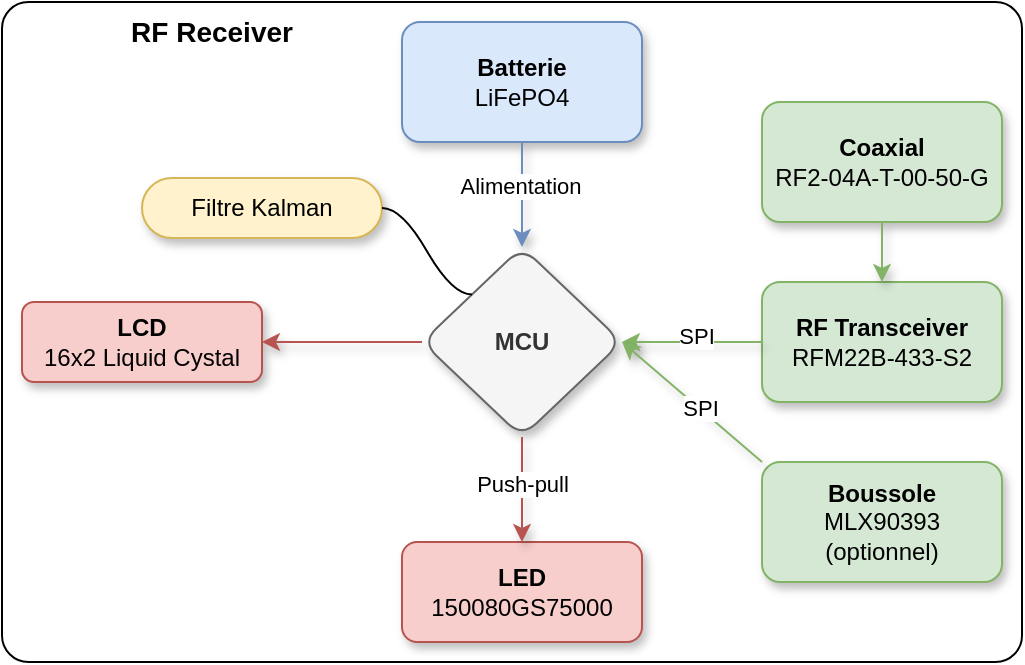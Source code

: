 <mxfile version="24.7.17">
  <diagram name="Page-1" id="NxskJo8XqlLwWPvengEt">
    <mxGraphModel dx="1050" dy="621" grid="1" gridSize="10" guides="1" tooltips="1" connect="1" arrows="1" fold="1" page="1" pageScale="1" pageWidth="827" pageHeight="1169" math="0" shadow="0">
      <root>
        <mxCell id="0" />
        <mxCell id="1" parent="0" />
        <mxCell id="VUWoUcHbOZ1ha3Gr5_bl-1" value="" style="rounded=1;whiteSpace=wrap;html=1;imageWidth=24;arcSize=4;" parent="1" vertex="1">
          <mxGeometry x="140" y="210" width="510" height="330" as="geometry" />
        </mxCell>
        <mxCell id="VUWoUcHbOZ1ha3Gr5_bl-3" value="&lt;b&gt;MCU&lt;/b&gt;" style="rhombus;whiteSpace=wrap;html=1;rounded=1;shadow=1;fillColor=#f5f5f5;fontColor=#333333;strokeColor=#666666;" parent="1" vertex="1">
          <mxGeometry x="350" y="332.5" width="100" height="95" as="geometry" />
        </mxCell>
        <mxCell id="VUWoUcHbOZ1ha3Gr5_bl-4" value="&lt;div&gt;&lt;b&gt;RF Transceiver&lt;/b&gt;&lt;/div&gt;RFM22B-433-S2" style="rounded=1;whiteSpace=wrap;html=1;fillColor=#d5e8d4;strokeColor=#82b366;shadow=1;" parent="1" vertex="1">
          <mxGeometry x="520" y="350" width="120" height="60" as="geometry" />
        </mxCell>
        <mxCell id="VUWoUcHbOZ1ha3Gr5_bl-5" value="&lt;b&gt;Coaxial&lt;/b&gt;&lt;div&gt;RF2-04A-T-00-50-G&lt;br&gt;&lt;/div&gt;" style="rounded=1;whiteSpace=wrap;html=1;fillColor=#d5e8d4;strokeColor=#82b366;shadow=1;" parent="1" vertex="1">
          <mxGeometry x="520" y="260" width="120" height="60" as="geometry" />
        </mxCell>
        <mxCell id="VUWoUcHbOZ1ha3Gr5_bl-10" value="&lt;b&gt;LCD&lt;/b&gt;&lt;div&gt;16x2 Liquid Cystal&lt;/div&gt;" style="rounded=1;whiteSpace=wrap;html=1;fillColor=#f8cecc;strokeColor=#b85450;shadow=1;" parent="1" vertex="1">
          <mxGeometry x="150" y="360" width="120" height="40" as="geometry" />
        </mxCell>
        <mxCell id="VUWoUcHbOZ1ha3Gr5_bl-11" style="edgeStyle=orthogonalEdgeStyle;rounded=0;orthogonalLoop=1;jettySize=auto;html=1;exitX=0.5;exitY=1;exitDx=0;exitDy=0;" parent="1" source="VUWoUcHbOZ1ha3Gr5_bl-10" target="VUWoUcHbOZ1ha3Gr5_bl-10" edge="1">
          <mxGeometry relative="1" as="geometry" />
        </mxCell>
        <mxCell id="VUWoUcHbOZ1ha3Gr5_bl-12" value="" style="endArrow=classic;html=1;rounded=0;entryX=1;entryY=0.5;entryDx=0;entryDy=0;exitX=0;exitY=0.5;exitDx=0;exitDy=0;fillColor=#f8cecc;strokeColor=#b85450;shadow=1;" parent="1" source="VUWoUcHbOZ1ha3Gr5_bl-3" target="VUWoUcHbOZ1ha3Gr5_bl-10" edge="1">
          <mxGeometry width="50" height="50" relative="1" as="geometry">
            <mxPoint x="390" y="430" as="sourcePoint" />
            <mxPoint x="440" y="380" as="targetPoint" />
          </mxGeometry>
        </mxCell>
        <mxCell id="VUWoUcHbOZ1ha3Gr5_bl-15" value="&lt;b&gt;Batterie&lt;/b&gt;&lt;div&gt;LiFePO4&lt;/div&gt;" style="rounded=1;whiteSpace=wrap;html=1;fillColor=#dae8fc;strokeColor=#6c8ebf;shadow=1;" parent="1" vertex="1">
          <mxGeometry x="340" y="220" width="120" height="60" as="geometry" />
        </mxCell>
        <mxCell id="VUWoUcHbOZ1ha3Gr5_bl-16" value="" style="endArrow=classic;html=1;rounded=0;exitX=0.5;exitY=1;exitDx=0;exitDy=0;entryX=0.5;entryY=0;entryDx=0;entryDy=0;fillColor=#dae8fc;strokeColor=#6c8ebf;shadow=1;" parent="1" source="VUWoUcHbOZ1ha3Gr5_bl-15" target="VUWoUcHbOZ1ha3Gr5_bl-3" edge="1">
          <mxGeometry width="50" height="50" relative="1" as="geometry">
            <mxPoint x="390" y="430" as="sourcePoint" />
            <mxPoint x="440" y="380" as="targetPoint" />
          </mxGeometry>
        </mxCell>
        <mxCell id="VUWoUcHbOZ1ha3Gr5_bl-17" value="Alimentation" style="edgeLabel;html=1;align=center;verticalAlign=middle;resizable=0;points=[];" parent="VUWoUcHbOZ1ha3Gr5_bl-16" vertex="1" connectable="0">
          <mxGeometry x="-0.162" y="-1" relative="1" as="geometry">
            <mxPoint as="offset" />
          </mxGeometry>
        </mxCell>
        <mxCell id="VUWoUcHbOZ1ha3Gr5_bl-18" value="&lt;b&gt;LED&lt;/b&gt;&lt;div&gt;150080GS75000&lt;br&gt;&lt;/div&gt;" style="rounded=1;whiteSpace=wrap;html=1;fillColor=#f8cecc;strokeColor=#b85450;shadow=1;" parent="1" vertex="1">
          <mxGeometry x="340" y="480" width="120" height="50" as="geometry" />
        </mxCell>
        <mxCell id="VUWoUcHbOZ1ha3Gr5_bl-19" value="" style="endArrow=classic;html=1;rounded=0;entryX=0.5;entryY=0;entryDx=0;entryDy=0;exitX=0.5;exitY=1;exitDx=0;exitDy=0;fillColor=#f8cecc;strokeColor=#b85450;shadow=1;" parent="1" source="VUWoUcHbOZ1ha3Gr5_bl-3" target="VUWoUcHbOZ1ha3Gr5_bl-18" edge="1">
          <mxGeometry width="50" height="50" relative="1" as="geometry">
            <mxPoint x="390" y="430" as="sourcePoint" />
            <mxPoint x="440" y="380" as="targetPoint" />
          </mxGeometry>
        </mxCell>
        <mxCell id="VUWoUcHbOZ1ha3Gr5_bl-20" value="Push-pull" style="edgeLabel;html=1;align=center;verticalAlign=middle;resizable=0;points=[];" parent="VUWoUcHbOZ1ha3Gr5_bl-19" vertex="1" connectable="0">
          <mxGeometry x="-0.103" relative="1" as="geometry">
            <mxPoint as="offset" />
          </mxGeometry>
        </mxCell>
        <mxCell id="VUWoUcHbOZ1ha3Gr5_bl-22" value="&lt;font style=&quot;font-size: 14px;&quot;&gt;&lt;b&gt;RF Receiver&lt;/b&gt;&lt;/font&gt;" style="text;html=1;align=center;verticalAlign=middle;whiteSpace=wrap;rounded=0;" parent="1" vertex="1">
          <mxGeometry x="190" y="210" width="110" height="30" as="geometry" />
        </mxCell>
        <mxCell id="N112UVhj9Pre4B2FK2SM-1" value="&lt;b&gt;Boussole&lt;/b&gt;&lt;div&gt;MLX90393&lt;br&gt;&lt;/div&gt;&lt;div&gt;(optionnel)&lt;/div&gt;" style="rounded=1;whiteSpace=wrap;html=1;fillColor=#d5e8d4;strokeColor=#82b366;shadow=1;" vertex="1" parent="1">
          <mxGeometry x="520" y="440" width="120" height="60" as="geometry" />
        </mxCell>
        <mxCell id="N112UVhj9Pre4B2FK2SM-2" value="" style="endArrow=classic;html=1;rounded=0;entryX=0.5;entryY=0;entryDx=0;entryDy=0;exitX=0.5;exitY=1;exitDx=0;exitDy=0;fillColor=#d5e8d4;strokeColor=#82b366;shadow=1;" edge="1" parent="1" source="VUWoUcHbOZ1ha3Gr5_bl-5" target="VUWoUcHbOZ1ha3Gr5_bl-4">
          <mxGeometry width="50" height="50" relative="1" as="geometry">
            <mxPoint x="270" y="350" as="sourcePoint" />
            <mxPoint x="320" y="300" as="targetPoint" />
          </mxGeometry>
        </mxCell>
        <mxCell id="N112UVhj9Pre4B2FK2SM-3" value="" style="endArrow=classic;html=1;rounded=0;entryX=1;entryY=0.5;entryDx=0;entryDy=0;exitX=0;exitY=0.5;exitDx=0;exitDy=0;fillColor=#d5e8d4;strokeColor=#82b366;shadow=1;" edge="1" parent="1" source="VUWoUcHbOZ1ha3Gr5_bl-4" target="VUWoUcHbOZ1ha3Gr5_bl-3">
          <mxGeometry width="50" height="50" relative="1" as="geometry">
            <mxPoint x="270" y="350" as="sourcePoint" />
            <mxPoint x="320" y="300" as="targetPoint" />
          </mxGeometry>
        </mxCell>
        <mxCell id="N112UVhj9Pre4B2FK2SM-4" value="SPI" style="edgeLabel;html=1;align=center;verticalAlign=middle;resizable=0;points=[];" vertex="1" connectable="0" parent="N112UVhj9Pre4B2FK2SM-3">
          <mxGeometry x="-0.051" y="-3" relative="1" as="geometry">
            <mxPoint as="offset" />
          </mxGeometry>
        </mxCell>
        <mxCell id="N112UVhj9Pre4B2FK2SM-6" value="" style="endArrow=classic;html=1;rounded=0;exitX=0;exitY=0;exitDx=0;exitDy=0;entryX=1;entryY=0.5;entryDx=0;entryDy=0;fillColor=#d5e8d4;strokeColor=#82b366;shadow=1;" edge="1" parent="1" source="N112UVhj9Pre4B2FK2SM-1" target="VUWoUcHbOZ1ha3Gr5_bl-3">
          <mxGeometry width="50" height="50" relative="1" as="geometry">
            <mxPoint x="270" y="350" as="sourcePoint" />
            <mxPoint x="320" y="300" as="targetPoint" />
          </mxGeometry>
        </mxCell>
        <mxCell id="N112UVhj9Pre4B2FK2SM-7" value="SPI" style="edgeLabel;html=1;align=center;verticalAlign=middle;resizable=0;points=[];" vertex="1" connectable="0" parent="N112UVhj9Pre4B2FK2SM-6">
          <mxGeometry x="-0.105" relative="1" as="geometry">
            <mxPoint as="offset" />
          </mxGeometry>
        </mxCell>
        <mxCell id="N112UVhj9Pre4B2FK2SM-9" value="Filtre Kalman" style="whiteSpace=wrap;html=1;rounded=1;arcSize=50;align=center;verticalAlign=middle;strokeWidth=1;autosize=1;spacing=4;treeFolding=1;treeMoving=1;newEdgeStyle={&quot;edgeStyle&quot;:&quot;entityRelationEdgeStyle&quot;,&quot;startArrow&quot;:&quot;none&quot;,&quot;endArrow&quot;:&quot;none&quot;,&quot;segment&quot;:10,&quot;curved&quot;:1,&quot;sourcePerimeterSpacing&quot;:0,&quot;targetPerimeterSpacing&quot;:0};direction=west;flipH=0;fillColor=#fff2cc;strokeColor=#d6b656;shadow=1;" vertex="1" parent="1">
          <mxGeometry x="210" y="298" width="120" height="30" as="geometry" />
        </mxCell>
        <mxCell id="N112UVhj9Pre4B2FK2SM-10" value="" style="edgeStyle=entityRelationEdgeStyle;startArrow=none;endArrow=none;segment=10;curved=1;sourcePerimeterSpacing=0;targetPerimeterSpacing=0;rounded=0;exitX=0;exitY=0;exitDx=0;exitDy=0;" edge="1" target="N112UVhj9Pre4B2FK2SM-9" parent="1" source="VUWoUcHbOZ1ha3Gr5_bl-3">
          <mxGeometry relative="1" as="geometry">
            <mxPoint x="330" y="340" as="sourcePoint" />
          </mxGeometry>
        </mxCell>
      </root>
    </mxGraphModel>
  </diagram>
</mxfile>
